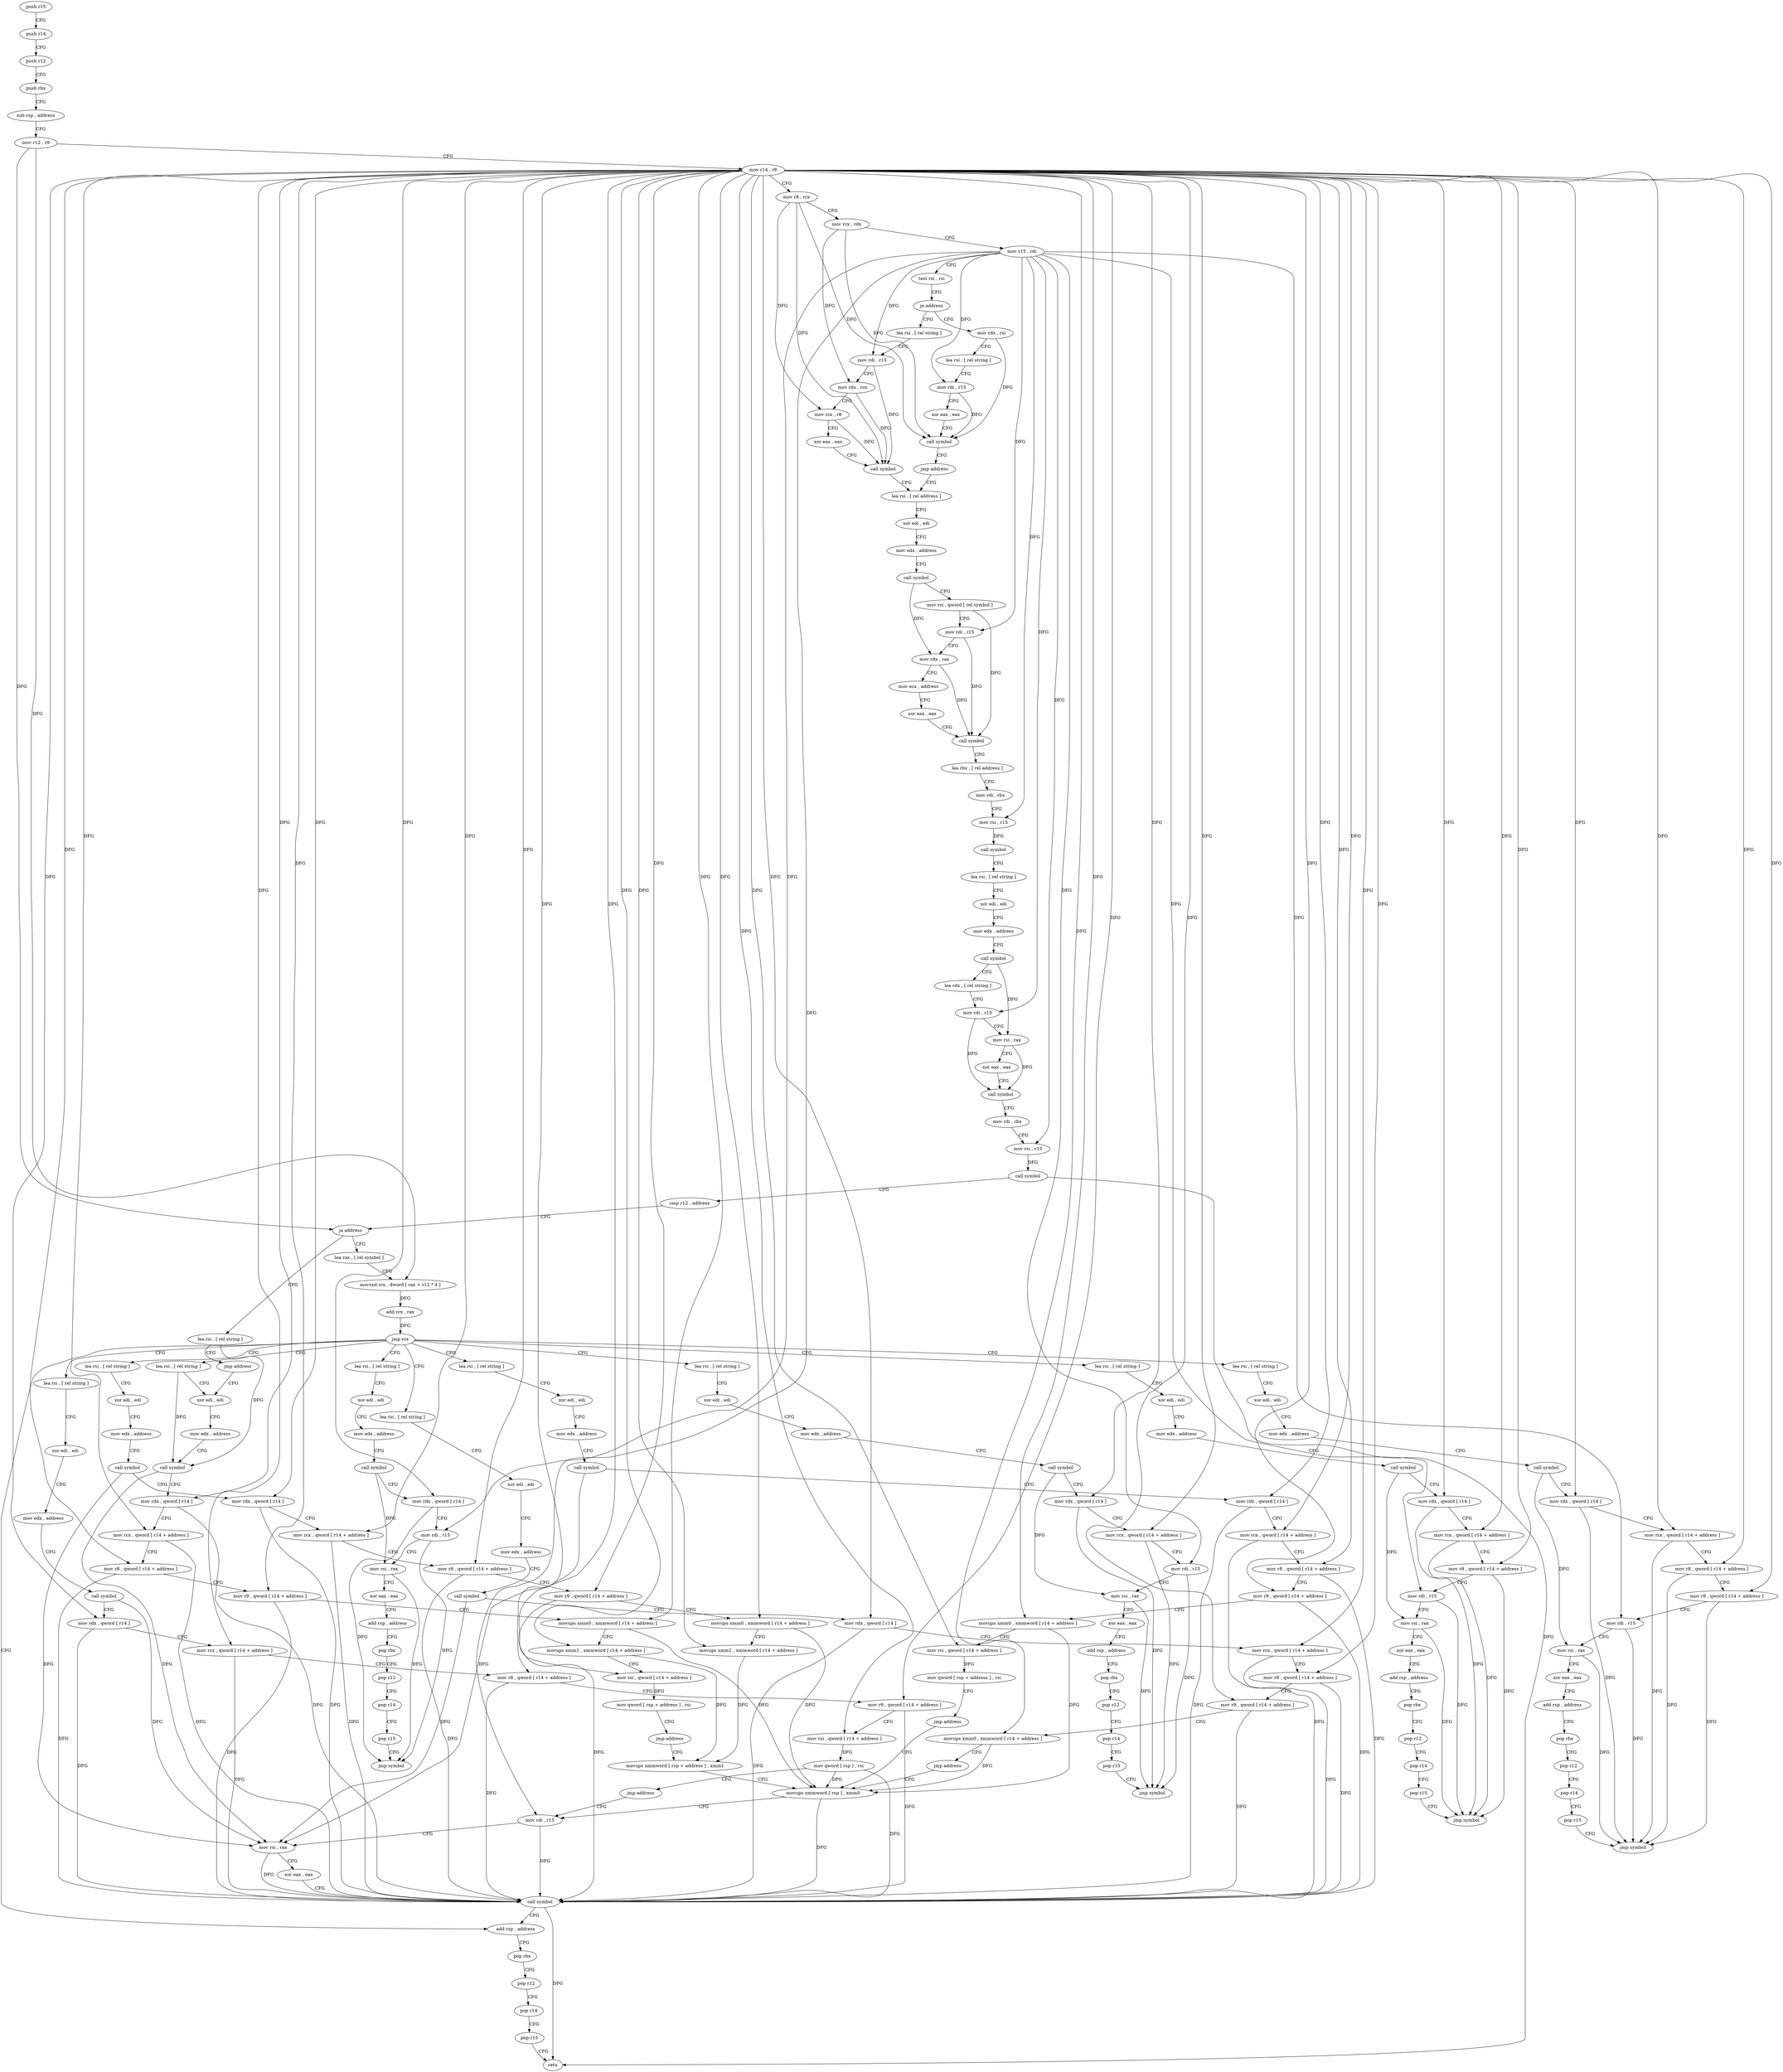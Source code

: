 digraph "func" {
"258112" [label = "push r15" ]
"258114" [label = "push r14" ]
"258116" [label = "push r12" ]
"258118" [label = "push rbx" ]
"258119" [label = "sub rsp , address" ]
"258123" [label = "mov r12 , r9" ]
"258126" [label = "mov r14 , r8" ]
"258129" [label = "mov r8 , rcx" ]
"258132" [label = "mov rcx , rdx" ]
"258135" [label = "mov r15 , rdi" ]
"258138" [label = "test rsi , rsi" ]
"258141" [label = "je address" ]
"258165" [label = "lea rsi , [ rel string ]" ]
"258143" [label = "mov rdx , rsi" ]
"258172" [label = "mov rdi , r15" ]
"258175" [label = "mov rdx , rcx" ]
"258178" [label = "mov rcx , r8" ]
"258181" [label = "xor eax , eax" ]
"258183" [label = "call symbol" ]
"258188" [label = "lea rsi , [ rel address ]" ]
"258146" [label = "lea rsi , [ rel string ]" ]
"258153" [label = "mov rdi , r15" ]
"258156" [label = "xor eax , eax" ]
"258158" [label = "call symbol" ]
"258163" [label = "jmp address" ]
"258368" [label = "lea rsi , [ rel string ]" ]
"258375" [label = "jmp address" ]
"258690" [label = "xor edi , edi" ]
"258306" [label = "lea rax , [ rel symbol ]" ]
"258313" [label = "movsxd rcx , dword [ rax + r12 * 4 ]" ]
"258317" [label = "add rcx , rax" ]
"258320" [label = "jmp rcx" ]
"258322" [label = "lea rsi , [ rel string ]" ]
"258380" [label = "lea rsi , [ rel string ]" ]
"258430" [label = "lea rsi , [ rel string ]" ]
"258484" [label = "lea rsi , [ rel string ]" ]
"258542" [label = "lea rsi , [ rel string ]" ]
"258589" [label = "lea rsi , [ rel string ]" ]
"258633" [label = "lea rsi , [ rel string ]" ]
"258683" [label = "lea rsi , [ rel string ]" ]
"258738" [label = "lea rsi , [ rel string ]" ]
"258804" [label = "add rsp , address" ]
"258195" [label = "xor edi , edi" ]
"258197" [label = "mov edx , address" ]
"258202" [label = "call symbol" ]
"258207" [label = "mov rsi , qword [ rel symbol ]" ]
"258214" [label = "mov rdi , r15" ]
"258217" [label = "mov rdx , rax" ]
"258220" [label = "mov ecx , address" ]
"258225" [label = "xor eax , eax" ]
"258227" [label = "call symbol" ]
"258232" [label = "lea rbx , [ rel address ]" ]
"258239" [label = "mov rdi , rbx" ]
"258242" [label = "mov rsi , r15" ]
"258245" [label = "call symbol" ]
"258250" [label = "lea rsi , [ rel string ]" ]
"258257" [label = "xor edi , edi" ]
"258259" [label = "mov edx , address" ]
"258264" [label = "call symbol" ]
"258269" [label = "lea rdx , [ rel string ]" ]
"258276" [label = "mov rdi , r15" ]
"258279" [label = "mov rsi , rax" ]
"258282" [label = "xor eax , eax" ]
"258284" [label = "call symbol" ]
"258289" [label = "mov rdi , rbx" ]
"258292" [label = "mov rsi , r15" ]
"258295" [label = "call symbol" ]
"258300" [label = "cmp r12 , address" ]
"258304" [label = "ja address" ]
"258692" [label = "mov edx , address" ]
"258697" [label = "call symbol" ]
"258702" [label = "mov rdx , qword [ r14 ]" ]
"258705" [label = "mov rcx , qword [ r14 + address ]" ]
"258709" [label = "mov r8 , qword [ r14 + address ]" ]
"258713" [label = "mov r9 , qword [ r14 + address ]" ]
"258717" [label = "movups xmm0 , xmmword [ r14 + address ]" ]
"258722" [label = "movups xmm1 , xmmword [ r14 + address ]" ]
"258727" [label = "mov rsi , qword [ r14 + address ]" ]
"258731" [label = "mov qword [ rsp + address ] , rsi" ]
"258736" [label = "jmp address" ]
"258782" [label = "movups xmmword [ rsp + address ] , xmm1" ]
"258329" [label = "xor edi , edi" ]
"258331" [label = "mov edx , address" ]
"258336" [label = "call symbol" ]
"258341" [label = "mov rdx , qword [ r14 ]" ]
"258344" [label = "mov rdi , r15" ]
"258347" [label = "mov rsi , rax" ]
"258350" [label = "xor eax , eax" ]
"258352" [label = "add rsp , address" ]
"258356" [label = "pop rbx" ]
"258357" [label = "pop r12" ]
"258359" [label = "pop r14" ]
"258361" [label = "pop r15" ]
"258363" [label = "jmp symbol" ]
"258387" [label = "xor edi , edi" ]
"258389" [label = "mov edx , address" ]
"258394" [label = "call symbol" ]
"258399" [label = "mov rdx , qword [ r14 ]" ]
"258402" [label = "mov rcx , qword [ r14 + address ]" ]
"258406" [label = "mov rdi , r15" ]
"258409" [label = "mov rsi , rax" ]
"258412" [label = "xor eax , eax" ]
"258414" [label = "add rsp , address" ]
"258418" [label = "pop rbx" ]
"258419" [label = "pop r12" ]
"258421" [label = "pop r14" ]
"258423" [label = "pop r15" ]
"258425" [label = "jmp symbol" ]
"258437" [label = "xor edi , edi" ]
"258439" [label = "mov edx , address" ]
"258444" [label = "call symbol" ]
"258449" [label = "mov rdx , qword [ r14 ]" ]
"258452" [label = "mov rcx , qword [ r14 + address ]" ]
"258456" [label = "mov r8 , qword [ r14 + address ]" ]
"258460" [label = "mov rdi , r15" ]
"258463" [label = "mov rsi , rax" ]
"258466" [label = "xor eax , eax" ]
"258468" [label = "add rsp , address" ]
"258472" [label = "pop rbx" ]
"258473" [label = "pop r12" ]
"258475" [label = "pop r14" ]
"258477" [label = "pop r15" ]
"258479" [label = "jmp symbol" ]
"258491" [label = "xor edi , edi" ]
"258493" [label = "mov edx , address" ]
"258498" [label = "call symbol" ]
"258503" [label = "mov rdx , qword [ r14 ]" ]
"258506" [label = "mov rcx , qword [ r14 + address ]" ]
"258510" [label = "mov r8 , qword [ r14 + address ]" ]
"258514" [label = "mov r9 , qword [ r14 + address ]" ]
"258518" [label = "mov rdi , r15" ]
"258521" [label = "mov rsi , rax" ]
"258524" [label = "xor eax , eax" ]
"258526" [label = "add rsp , address" ]
"258530" [label = "pop rbx" ]
"258531" [label = "pop r12" ]
"258533" [label = "pop r14" ]
"258535" [label = "pop r15" ]
"258537" [label = "jmp symbol" ]
"258549" [label = "xor edi , edi" ]
"258551" [label = "mov edx , address" ]
"258556" [label = "call symbol" ]
"258561" [label = "mov rdx , qword [ r14 ]" ]
"258564" [label = "mov rcx , qword [ r14 + address ]" ]
"258568" [label = "mov r8 , qword [ r14 + address ]" ]
"258572" [label = "mov r9 , qword [ r14 + address ]" ]
"258576" [label = "mov rsi , qword [ r14 + address ]" ]
"258580" [label = "mov qword [ rsp ] , rsi" ]
"258584" [label = "jmp address" ]
"258791" [label = "mov rdi , r15" ]
"258596" [label = "xor edi , edi" ]
"258598" [label = "mov edx , address" ]
"258603" [label = "call symbol" ]
"258608" [label = "mov rdx , qword [ r14 ]" ]
"258611" [label = "mov rcx , qword [ r14 + address ]" ]
"258615" [label = "mov r8 , qword [ r14 + address ]" ]
"258619" [label = "mov r9 , qword [ r14 + address ]" ]
"258623" [label = "movups xmm0 , xmmword [ r14 + address ]" ]
"258628" [label = "jmp address" ]
"258787" [label = "movups xmmword [ rsp ] , xmm0" ]
"258640" [label = "xor edi , edi" ]
"258642" [label = "mov edx , address" ]
"258647" [label = "call symbol" ]
"258652" [label = "mov rdx , qword [ r14 ]" ]
"258655" [label = "mov rcx , qword [ r14 + address ]" ]
"258659" [label = "mov r8 , qword [ r14 + address ]" ]
"258663" [label = "mov r9 , qword [ r14 + address ]" ]
"258667" [label = "movups xmm0 , xmmword [ r14 + address ]" ]
"258672" [label = "mov rsi , qword [ r14 + address ]" ]
"258676" [label = "mov qword [ rsp + address ] , rsi" ]
"258681" [label = "jmp address" ]
"258745" [label = "xor edi , edi" ]
"258747" [label = "mov edx , address" ]
"258752" [label = "call symbol" ]
"258757" [label = "mov rdx , qword [ r14 ]" ]
"258760" [label = "mov rcx , qword [ r14 + address ]" ]
"258764" [label = "mov r8 , qword [ r14 + address ]" ]
"258768" [label = "mov r9 , qword [ r14 + address ]" ]
"258772" [label = "movups xmm0 , xmmword [ r14 + address ]" ]
"258777" [label = "movups xmm1 , xmmword [ r14 + address ]" ]
"258808" [label = "pop rbx" ]
"258809" [label = "pop r12" ]
"258811" [label = "pop r14" ]
"258813" [label = "pop r15" ]
"258815" [label = "retn" ]
"258794" [label = "mov rsi , rax" ]
"258797" [label = "xor eax , eax" ]
"258799" [label = "call symbol" ]
"258112" -> "258114" [ label = "CFG" ]
"258114" -> "258116" [ label = "CFG" ]
"258116" -> "258118" [ label = "CFG" ]
"258118" -> "258119" [ label = "CFG" ]
"258119" -> "258123" [ label = "CFG" ]
"258123" -> "258126" [ label = "CFG" ]
"258123" -> "258304" [ label = "DFG" ]
"258123" -> "258313" [ label = "DFG" ]
"258126" -> "258129" [ label = "CFG" ]
"258126" -> "258702" [ label = "DFG" ]
"258126" -> "258705" [ label = "DFG" ]
"258126" -> "258709" [ label = "DFG" ]
"258126" -> "258713" [ label = "DFG" ]
"258126" -> "258717" [ label = "DFG" ]
"258126" -> "258722" [ label = "DFG" ]
"258126" -> "258727" [ label = "DFG" ]
"258126" -> "258341" [ label = "DFG" ]
"258126" -> "258399" [ label = "DFG" ]
"258126" -> "258402" [ label = "DFG" ]
"258126" -> "258449" [ label = "DFG" ]
"258126" -> "258452" [ label = "DFG" ]
"258126" -> "258456" [ label = "DFG" ]
"258126" -> "258503" [ label = "DFG" ]
"258126" -> "258506" [ label = "DFG" ]
"258126" -> "258510" [ label = "DFG" ]
"258126" -> "258514" [ label = "DFG" ]
"258126" -> "258561" [ label = "DFG" ]
"258126" -> "258564" [ label = "DFG" ]
"258126" -> "258568" [ label = "DFG" ]
"258126" -> "258572" [ label = "DFG" ]
"258126" -> "258576" [ label = "DFG" ]
"258126" -> "258608" [ label = "DFG" ]
"258126" -> "258611" [ label = "DFG" ]
"258126" -> "258615" [ label = "DFG" ]
"258126" -> "258619" [ label = "DFG" ]
"258126" -> "258623" [ label = "DFG" ]
"258126" -> "258652" [ label = "DFG" ]
"258126" -> "258655" [ label = "DFG" ]
"258126" -> "258659" [ label = "DFG" ]
"258126" -> "258663" [ label = "DFG" ]
"258126" -> "258667" [ label = "DFG" ]
"258126" -> "258672" [ label = "DFG" ]
"258126" -> "258757" [ label = "DFG" ]
"258126" -> "258760" [ label = "DFG" ]
"258126" -> "258764" [ label = "DFG" ]
"258126" -> "258768" [ label = "DFG" ]
"258126" -> "258772" [ label = "DFG" ]
"258126" -> "258777" [ label = "DFG" ]
"258129" -> "258132" [ label = "CFG" ]
"258129" -> "258178" [ label = "DFG" ]
"258129" -> "258183" [ label = "DFG" ]
"258129" -> "258158" [ label = "DFG" ]
"258132" -> "258135" [ label = "CFG" ]
"258132" -> "258175" [ label = "DFG" ]
"258132" -> "258158" [ label = "DFG" ]
"258135" -> "258138" [ label = "CFG" ]
"258135" -> "258172" [ label = "DFG" ]
"258135" -> "258153" [ label = "DFG" ]
"258135" -> "258214" [ label = "DFG" ]
"258135" -> "258242" [ label = "DFG" ]
"258135" -> "258276" [ label = "DFG" ]
"258135" -> "258292" [ label = "DFG" ]
"258135" -> "258344" [ label = "DFG" ]
"258135" -> "258406" [ label = "DFG" ]
"258135" -> "258460" [ label = "DFG" ]
"258135" -> "258518" [ label = "DFG" ]
"258135" -> "258791" [ label = "DFG" ]
"258138" -> "258141" [ label = "CFG" ]
"258141" -> "258165" [ label = "CFG" ]
"258141" -> "258143" [ label = "CFG" ]
"258165" -> "258172" [ label = "CFG" ]
"258143" -> "258146" [ label = "CFG" ]
"258143" -> "258158" [ label = "DFG" ]
"258172" -> "258175" [ label = "CFG" ]
"258172" -> "258183" [ label = "DFG" ]
"258175" -> "258178" [ label = "CFG" ]
"258175" -> "258183" [ label = "DFG" ]
"258178" -> "258181" [ label = "CFG" ]
"258178" -> "258183" [ label = "DFG" ]
"258181" -> "258183" [ label = "CFG" ]
"258183" -> "258188" [ label = "CFG" ]
"258188" -> "258195" [ label = "CFG" ]
"258146" -> "258153" [ label = "CFG" ]
"258153" -> "258156" [ label = "CFG" ]
"258153" -> "258158" [ label = "DFG" ]
"258156" -> "258158" [ label = "CFG" ]
"258158" -> "258163" [ label = "CFG" ]
"258163" -> "258188" [ label = "CFG" ]
"258368" -> "258375" [ label = "CFG" ]
"258368" -> "258697" [ label = "DFG" ]
"258375" -> "258690" [ label = "CFG" ]
"258690" -> "258692" [ label = "CFG" ]
"258306" -> "258313" [ label = "CFG" ]
"258313" -> "258317" [ label = "DFG" ]
"258317" -> "258320" [ label = "DFG" ]
"258320" -> "258322" [ label = "CFG" ]
"258320" -> "258380" [ label = "CFG" ]
"258320" -> "258430" [ label = "CFG" ]
"258320" -> "258484" [ label = "CFG" ]
"258320" -> "258542" [ label = "CFG" ]
"258320" -> "258589" [ label = "CFG" ]
"258320" -> "258633" [ label = "CFG" ]
"258320" -> "258683" [ label = "CFG" ]
"258320" -> "258738" [ label = "CFG" ]
"258320" -> "258804" [ label = "CFG" ]
"258322" -> "258329" [ label = "CFG" ]
"258380" -> "258387" [ label = "CFG" ]
"258430" -> "258437" [ label = "CFG" ]
"258484" -> "258491" [ label = "CFG" ]
"258542" -> "258549" [ label = "CFG" ]
"258589" -> "258596" [ label = "CFG" ]
"258633" -> "258640" [ label = "CFG" ]
"258683" -> "258690" [ label = "CFG" ]
"258683" -> "258697" [ label = "DFG" ]
"258738" -> "258745" [ label = "CFG" ]
"258804" -> "258808" [ label = "CFG" ]
"258195" -> "258197" [ label = "CFG" ]
"258197" -> "258202" [ label = "CFG" ]
"258202" -> "258207" [ label = "CFG" ]
"258202" -> "258217" [ label = "DFG" ]
"258207" -> "258214" [ label = "CFG" ]
"258207" -> "258227" [ label = "DFG" ]
"258214" -> "258217" [ label = "CFG" ]
"258214" -> "258227" [ label = "DFG" ]
"258217" -> "258220" [ label = "CFG" ]
"258217" -> "258227" [ label = "DFG" ]
"258220" -> "258225" [ label = "CFG" ]
"258225" -> "258227" [ label = "CFG" ]
"258227" -> "258232" [ label = "CFG" ]
"258232" -> "258239" [ label = "CFG" ]
"258239" -> "258242" [ label = "CFG" ]
"258242" -> "258245" [ label = "DFG" ]
"258245" -> "258250" [ label = "CFG" ]
"258250" -> "258257" [ label = "CFG" ]
"258257" -> "258259" [ label = "CFG" ]
"258259" -> "258264" [ label = "CFG" ]
"258264" -> "258269" [ label = "CFG" ]
"258264" -> "258279" [ label = "DFG" ]
"258269" -> "258276" [ label = "CFG" ]
"258276" -> "258279" [ label = "CFG" ]
"258276" -> "258284" [ label = "DFG" ]
"258279" -> "258282" [ label = "CFG" ]
"258279" -> "258284" [ label = "DFG" ]
"258282" -> "258284" [ label = "CFG" ]
"258284" -> "258289" [ label = "CFG" ]
"258289" -> "258292" [ label = "CFG" ]
"258292" -> "258295" [ label = "DFG" ]
"258295" -> "258300" [ label = "CFG" ]
"258295" -> "258815" [ label = "DFG" ]
"258300" -> "258304" [ label = "CFG" ]
"258304" -> "258368" [ label = "CFG" ]
"258304" -> "258306" [ label = "CFG" ]
"258692" -> "258697" [ label = "CFG" ]
"258697" -> "258702" [ label = "CFG" ]
"258697" -> "258794" [ label = "DFG" ]
"258702" -> "258705" [ label = "CFG" ]
"258702" -> "258799" [ label = "DFG" ]
"258705" -> "258709" [ label = "CFG" ]
"258705" -> "258799" [ label = "DFG" ]
"258709" -> "258713" [ label = "CFG" ]
"258709" -> "258799" [ label = "DFG" ]
"258713" -> "258717" [ label = "CFG" ]
"258713" -> "258799" [ label = "DFG" ]
"258717" -> "258722" [ label = "CFG" ]
"258717" -> "258787" [ label = "DFG" ]
"258722" -> "258727" [ label = "CFG" ]
"258722" -> "258782" [ label = "DFG" ]
"258727" -> "258731" [ label = "DFG" ]
"258731" -> "258736" [ label = "CFG" ]
"258736" -> "258782" [ label = "CFG" ]
"258782" -> "258787" [ label = "CFG" ]
"258329" -> "258331" [ label = "CFG" ]
"258331" -> "258336" [ label = "CFG" ]
"258336" -> "258341" [ label = "CFG" ]
"258336" -> "258347" [ label = "DFG" ]
"258341" -> "258344" [ label = "CFG" ]
"258341" -> "258363" [ label = "DFG" ]
"258344" -> "258347" [ label = "CFG" ]
"258344" -> "258363" [ label = "DFG" ]
"258347" -> "258350" [ label = "CFG" ]
"258347" -> "258363" [ label = "DFG" ]
"258350" -> "258352" [ label = "CFG" ]
"258352" -> "258356" [ label = "CFG" ]
"258356" -> "258357" [ label = "CFG" ]
"258357" -> "258359" [ label = "CFG" ]
"258359" -> "258361" [ label = "CFG" ]
"258361" -> "258363" [ label = "CFG" ]
"258387" -> "258389" [ label = "CFG" ]
"258389" -> "258394" [ label = "CFG" ]
"258394" -> "258399" [ label = "CFG" ]
"258394" -> "258409" [ label = "DFG" ]
"258399" -> "258402" [ label = "CFG" ]
"258399" -> "258425" [ label = "DFG" ]
"258402" -> "258406" [ label = "CFG" ]
"258402" -> "258425" [ label = "DFG" ]
"258406" -> "258409" [ label = "CFG" ]
"258406" -> "258425" [ label = "DFG" ]
"258409" -> "258412" [ label = "CFG" ]
"258409" -> "258425" [ label = "DFG" ]
"258412" -> "258414" [ label = "CFG" ]
"258414" -> "258418" [ label = "CFG" ]
"258418" -> "258419" [ label = "CFG" ]
"258419" -> "258421" [ label = "CFG" ]
"258421" -> "258423" [ label = "CFG" ]
"258423" -> "258425" [ label = "CFG" ]
"258437" -> "258439" [ label = "CFG" ]
"258439" -> "258444" [ label = "CFG" ]
"258444" -> "258449" [ label = "CFG" ]
"258444" -> "258463" [ label = "DFG" ]
"258449" -> "258452" [ label = "CFG" ]
"258449" -> "258479" [ label = "DFG" ]
"258452" -> "258456" [ label = "CFG" ]
"258452" -> "258479" [ label = "DFG" ]
"258456" -> "258460" [ label = "CFG" ]
"258456" -> "258479" [ label = "DFG" ]
"258460" -> "258463" [ label = "CFG" ]
"258460" -> "258479" [ label = "DFG" ]
"258463" -> "258466" [ label = "CFG" ]
"258463" -> "258479" [ label = "DFG" ]
"258466" -> "258468" [ label = "CFG" ]
"258468" -> "258472" [ label = "CFG" ]
"258472" -> "258473" [ label = "CFG" ]
"258473" -> "258475" [ label = "CFG" ]
"258475" -> "258477" [ label = "CFG" ]
"258477" -> "258479" [ label = "CFG" ]
"258491" -> "258493" [ label = "CFG" ]
"258493" -> "258498" [ label = "CFG" ]
"258498" -> "258503" [ label = "CFG" ]
"258498" -> "258521" [ label = "DFG" ]
"258503" -> "258506" [ label = "CFG" ]
"258503" -> "258537" [ label = "DFG" ]
"258506" -> "258510" [ label = "CFG" ]
"258506" -> "258537" [ label = "DFG" ]
"258510" -> "258514" [ label = "CFG" ]
"258510" -> "258537" [ label = "DFG" ]
"258514" -> "258518" [ label = "CFG" ]
"258514" -> "258537" [ label = "DFG" ]
"258518" -> "258521" [ label = "CFG" ]
"258518" -> "258537" [ label = "DFG" ]
"258521" -> "258524" [ label = "CFG" ]
"258521" -> "258537" [ label = "DFG" ]
"258524" -> "258526" [ label = "CFG" ]
"258526" -> "258530" [ label = "CFG" ]
"258530" -> "258531" [ label = "CFG" ]
"258531" -> "258533" [ label = "CFG" ]
"258533" -> "258535" [ label = "CFG" ]
"258535" -> "258537" [ label = "CFG" ]
"258549" -> "258551" [ label = "CFG" ]
"258551" -> "258556" [ label = "CFG" ]
"258556" -> "258561" [ label = "CFG" ]
"258556" -> "258794" [ label = "DFG" ]
"258561" -> "258564" [ label = "CFG" ]
"258561" -> "258799" [ label = "DFG" ]
"258564" -> "258568" [ label = "CFG" ]
"258564" -> "258799" [ label = "DFG" ]
"258568" -> "258572" [ label = "CFG" ]
"258568" -> "258799" [ label = "DFG" ]
"258572" -> "258576" [ label = "CFG" ]
"258572" -> "258799" [ label = "DFG" ]
"258576" -> "258580" [ label = "DFG" ]
"258580" -> "258584" [ label = "CFG" ]
"258580" -> "258799" [ label = "DFG" ]
"258580" -> "258787" [ label = "DFG" ]
"258584" -> "258791" [ label = "CFG" ]
"258791" -> "258794" [ label = "CFG" ]
"258791" -> "258799" [ label = "DFG" ]
"258596" -> "258598" [ label = "CFG" ]
"258598" -> "258603" [ label = "CFG" ]
"258603" -> "258608" [ label = "CFG" ]
"258603" -> "258794" [ label = "DFG" ]
"258608" -> "258611" [ label = "CFG" ]
"258608" -> "258799" [ label = "DFG" ]
"258611" -> "258615" [ label = "CFG" ]
"258611" -> "258799" [ label = "DFG" ]
"258615" -> "258619" [ label = "CFG" ]
"258615" -> "258799" [ label = "DFG" ]
"258619" -> "258623" [ label = "CFG" ]
"258619" -> "258799" [ label = "DFG" ]
"258623" -> "258628" [ label = "CFG" ]
"258623" -> "258787" [ label = "DFG" ]
"258628" -> "258787" [ label = "CFG" ]
"258787" -> "258791" [ label = "CFG" ]
"258787" -> "258799" [ label = "DFG" ]
"258640" -> "258642" [ label = "CFG" ]
"258642" -> "258647" [ label = "CFG" ]
"258647" -> "258652" [ label = "CFG" ]
"258647" -> "258794" [ label = "DFG" ]
"258652" -> "258655" [ label = "CFG" ]
"258652" -> "258799" [ label = "DFG" ]
"258655" -> "258659" [ label = "CFG" ]
"258655" -> "258799" [ label = "DFG" ]
"258659" -> "258663" [ label = "CFG" ]
"258659" -> "258799" [ label = "DFG" ]
"258663" -> "258667" [ label = "CFG" ]
"258663" -> "258799" [ label = "DFG" ]
"258667" -> "258672" [ label = "CFG" ]
"258667" -> "258787" [ label = "DFG" ]
"258672" -> "258676" [ label = "DFG" ]
"258676" -> "258681" [ label = "CFG" ]
"258681" -> "258787" [ label = "CFG" ]
"258745" -> "258747" [ label = "CFG" ]
"258747" -> "258752" [ label = "CFG" ]
"258752" -> "258757" [ label = "CFG" ]
"258752" -> "258794" [ label = "DFG" ]
"258757" -> "258760" [ label = "CFG" ]
"258757" -> "258799" [ label = "DFG" ]
"258760" -> "258764" [ label = "CFG" ]
"258760" -> "258799" [ label = "DFG" ]
"258764" -> "258768" [ label = "CFG" ]
"258764" -> "258799" [ label = "DFG" ]
"258768" -> "258772" [ label = "CFG" ]
"258768" -> "258799" [ label = "DFG" ]
"258772" -> "258777" [ label = "CFG" ]
"258772" -> "258787" [ label = "DFG" ]
"258777" -> "258782" [ label = "DFG" ]
"258808" -> "258809" [ label = "CFG" ]
"258809" -> "258811" [ label = "CFG" ]
"258811" -> "258813" [ label = "CFG" ]
"258813" -> "258815" [ label = "CFG" ]
"258794" -> "258797" [ label = "CFG" ]
"258794" -> "258799" [ label = "DFG" ]
"258797" -> "258799" [ label = "CFG" ]
"258799" -> "258804" [ label = "CFG" ]
"258799" -> "258815" [ label = "DFG" ]
}

